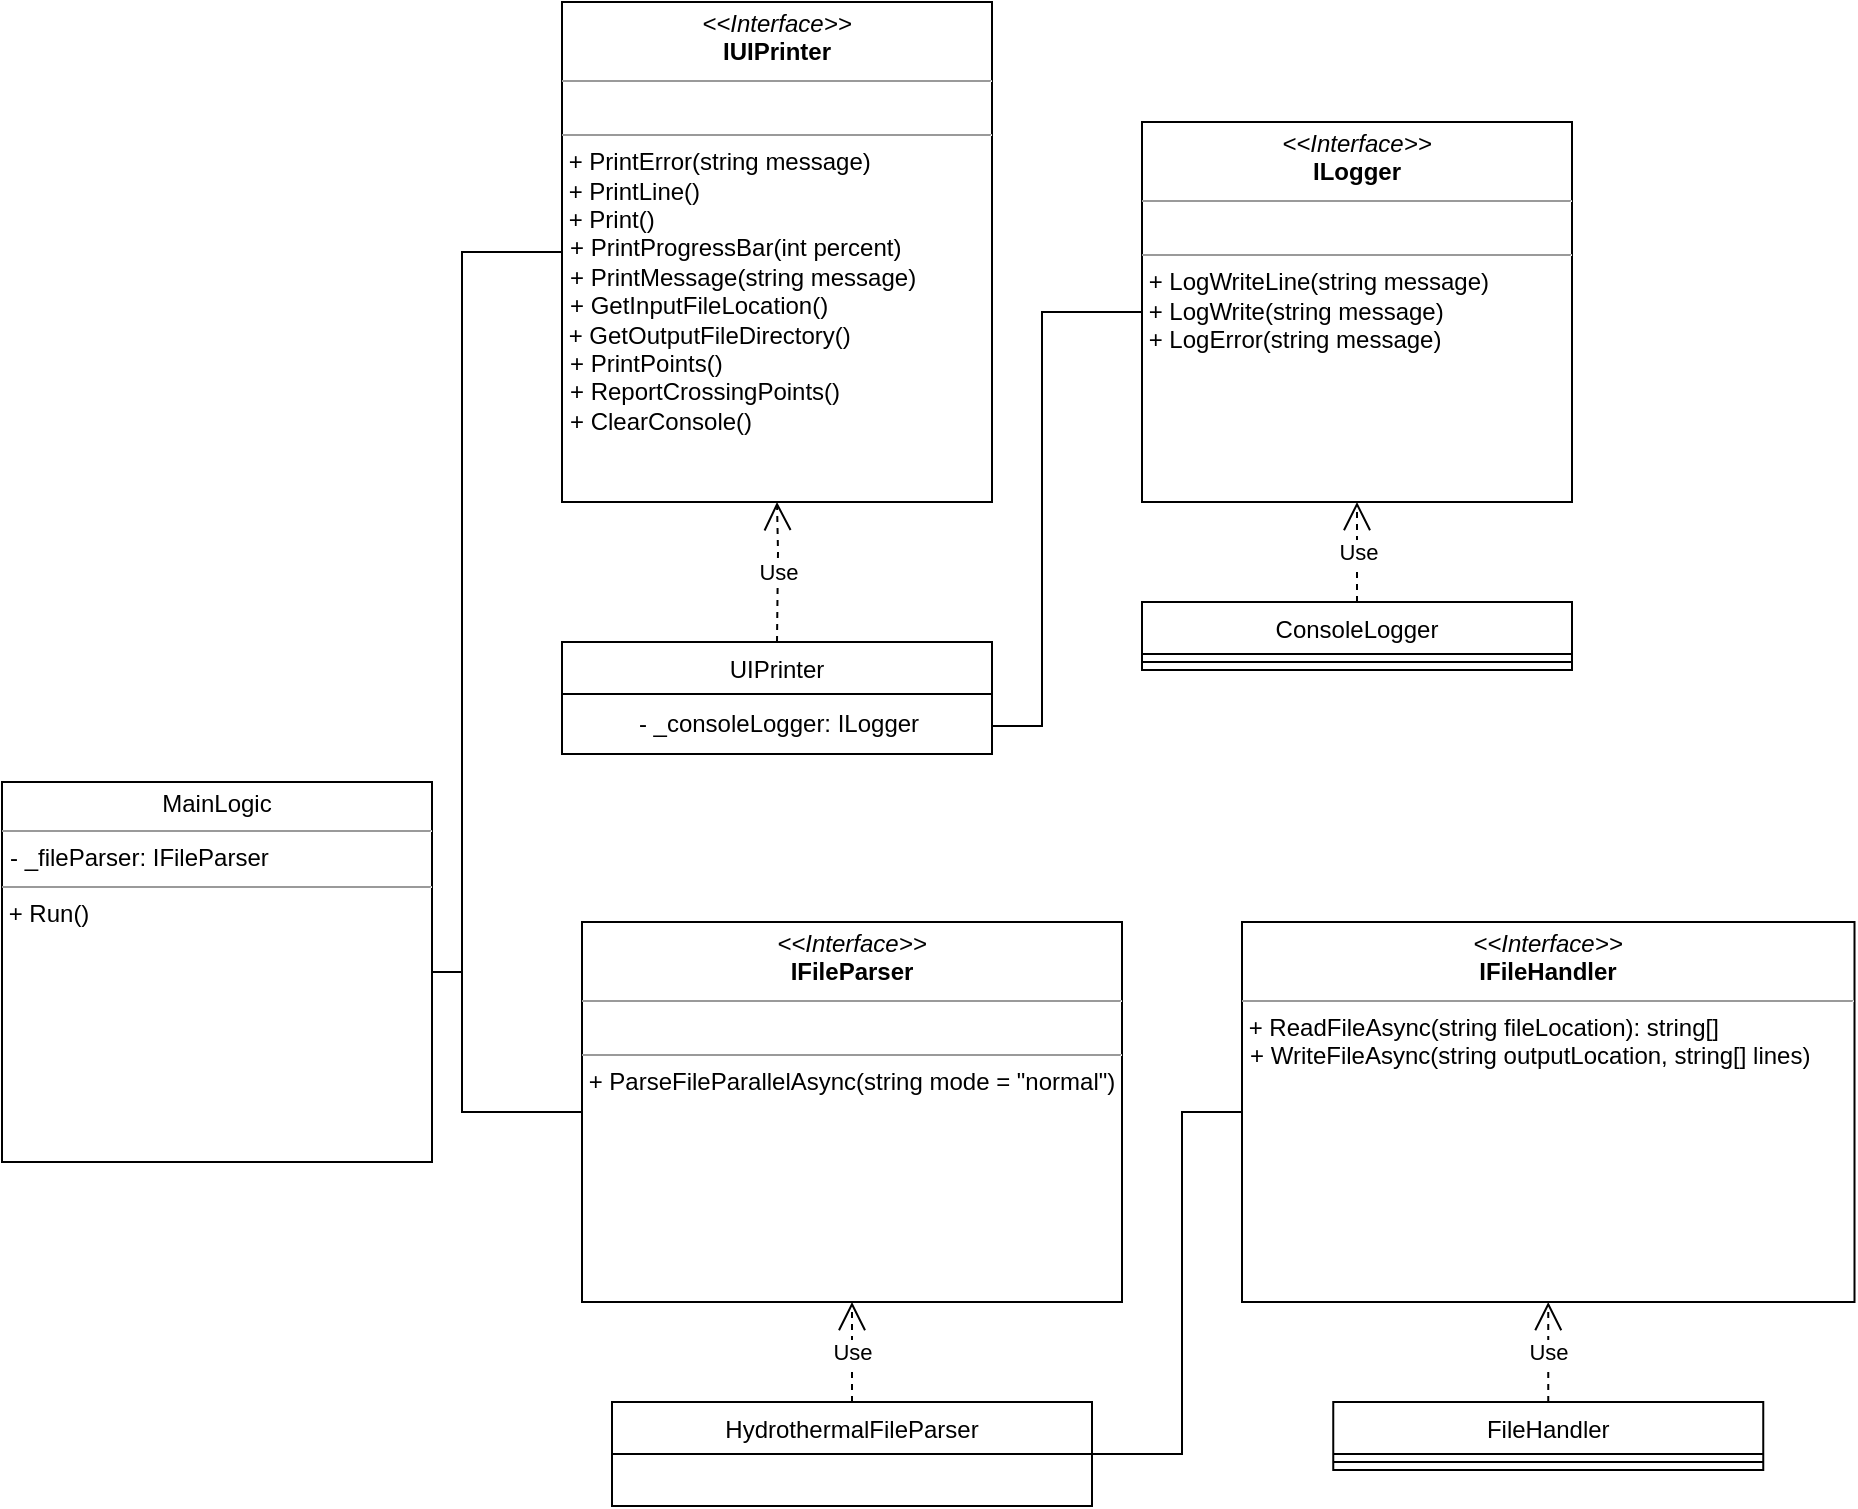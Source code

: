 <mxfile version="20.8.13" type="device"><diagram id="C5RBs43oDa-KdzZeNtuy" name="Page-1"><mxGraphModel dx="1687" dy="889" grid="1" gridSize="10" guides="1" tooltips="1" connect="1" arrows="1" fold="1" page="1" pageScale="1" pageWidth="827" pageHeight="1169" math="0" shadow="0"><root><mxCell id="WIyWlLk6GJQsqaUBKTNV-0"/><mxCell id="WIyWlLk6GJQsqaUBKTNV-1" parent="WIyWlLk6GJQsqaUBKTNV-0"/><mxCell id="u6W1rbZ5G3GZW_-d9yAA-21" value="&lt;p style=&quot;margin:0px;margin-top:4px;text-align:center;&quot;&gt;&lt;i&gt;&amp;lt;&amp;lt;Interface&amp;gt;&amp;gt;&lt;/i&gt;&lt;br&gt;&lt;b&gt;IFileParser&lt;/b&gt;&lt;br&gt;&lt;/p&gt;&lt;hr size=&quot;1&quot;&gt;&lt;p style=&quot;margin:0px;margin-left:4px;&quot;&gt;&lt;br&gt;&lt;/p&gt;&lt;hr size=&quot;1&quot;&gt;&amp;nbsp;+ ParseFileParallelAsync(string mode = &quot;normal&quot;)" style="verticalAlign=top;align=left;overflow=fill;fontSize=12;fontFamily=Helvetica;html=1;direction=south;" parent="WIyWlLk6GJQsqaUBKTNV-1" vertex="1"><mxGeometry x="610" y="610" width="270" height="190" as="geometry"/></mxCell><mxCell id="u6W1rbZ5G3GZW_-d9yAA-24" value="Use" style="endArrow=open;endSize=12;dashed=1;html=1;rounded=0;exitX=0.5;exitY=0;exitDx=0;exitDy=0;entryX=1;entryY=0.5;entryDx=0;entryDy=0;" parent="WIyWlLk6GJQsqaUBKTNV-1" source="u6W1rbZ5G3GZW_-d9yAA-26" target="u6W1rbZ5G3GZW_-d9yAA-21" edge="1"><mxGeometry width="160" relative="1" as="geometry"><mxPoint x="713.75" y="945" as="sourcePoint"/><mxPoint x="591.25" y="1055" as="targetPoint"/><Array as="points"/></mxGeometry></mxCell><mxCell id="u6W1rbZ5G3GZW_-d9yAA-53" value="&lt;p style=&quot;margin:0px;margin-top:4px;text-align:center;&quot;&gt;MainLogic&lt;br&gt;&lt;/p&gt;&lt;hr size=&quot;1&quot;&gt;&lt;p style=&quot;margin:0px;margin-left:4px;&quot;&gt;- _fileParser: IFileParser&lt;/p&gt;&lt;hr size=&quot;1&quot;&gt;&amp;nbsp;+ Run()" style="verticalAlign=top;align=left;overflow=fill;fontSize=12;fontFamily=Helvetica;html=1;direction=south;" parent="WIyWlLk6GJQsqaUBKTNV-1" vertex="1"><mxGeometry x="320" y="540" width="215" height="190" as="geometry"/></mxCell><mxCell id="7LkYLrlkYIZu47SqaTQl-0" value="ConsoleLogger" style="swimlane;fontStyle=0;align=center;verticalAlign=top;childLayout=stackLayout;horizontal=1;startSize=26;horizontalStack=0;resizeParent=1;resizeParentMax=0;resizeLast=0;collapsible=1;marginBottom=0;" parent="WIyWlLk6GJQsqaUBKTNV-1" vertex="1"><mxGeometry x="890" y="450" width="215" height="34" as="geometry"/></mxCell><mxCell id="7LkYLrlkYIZu47SqaTQl-1" value="" style="line;strokeWidth=1;fillColor=none;align=left;verticalAlign=middle;spacingTop=-1;spacingLeft=3;spacingRight=3;rotatable=0;labelPosition=right;points=[];portConstraint=eastwest;strokeColor=inherit;" parent="7LkYLrlkYIZu47SqaTQl-0" vertex="1"><mxGeometry y="26" width="215" height="8" as="geometry"/></mxCell><mxCell id="7LkYLrlkYIZu47SqaTQl-2" value="&lt;p style=&quot;margin:0px;margin-top:4px;text-align:center;&quot;&gt;&lt;i&gt;&amp;lt;&amp;lt;Interface&amp;gt;&amp;gt;&lt;/i&gt;&lt;br&gt;&lt;b&gt;ILogger&lt;/b&gt;&lt;br&gt;&lt;/p&gt;&lt;hr size=&quot;1&quot;&gt;&lt;p style=&quot;margin:0px;margin-left:4px;&quot;&gt;&lt;br&gt;&lt;/p&gt;&lt;hr size=&quot;1&quot;&gt;&amp;nbsp;+ LogWriteLine(string message)&lt;br&gt;&amp;nbsp;+ LogWrite(string message)&lt;br&gt;&amp;nbsp;+ LogError(string message)&lt;br&gt;&amp;nbsp;" style="verticalAlign=top;align=left;overflow=fill;fontSize=12;fontFamily=Helvetica;html=1;direction=south;" parent="WIyWlLk6GJQsqaUBKTNV-1" vertex="1"><mxGeometry x="890" y="210" width="215" height="190" as="geometry"/></mxCell><mxCell id="7LkYLrlkYIZu47SqaTQl-3" value="Use" style="endArrow=open;endSize=12;dashed=1;html=1;rounded=0;exitX=0.5;exitY=0;exitDx=0;exitDy=0;entryX=1;entryY=0.5;entryDx=0;entryDy=0;" parent="WIyWlLk6GJQsqaUBKTNV-1" source="7LkYLrlkYIZu47SqaTQl-0" target="7LkYLrlkYIZu47SqaTQl-2" edge="1"><mxGeometry width="160" relative="1" as="geometry"><mxPoint x="735" y="755" as="sourcePoint"/><mxPoint x="895" y="755" as="targetPoint"/><Array as="points"/></mxGeometry></mxCell><mxCell id="7LkYLrlkYIZu47SqaTQl-4" value="FileHandler" style="swimlane;fontStyle=0;align=center;verticalAlign=top;childLayout=stackLayout;horizontal=1;startSize=26;horizontalStack=0;resizeParent=1;resizeParentMax=0;resizeLast=0;collapsible=1;marginBottom=0;" parent="WIyWlLk6GJQsqaUBKTNV-1" vertex="1"><mxGeometry x="985.63" y="850" width="215" height="34" as="geometry"/></mxCell><mxCell id="7LkYLrlkYIZu47SqaTQl-5" value="" style="line;strokeWidth=1;fillColor=none;align=left;verticalAlign=middle;spacingTop=-1;spacingLeft=3;spacingRight=3;rotatable=0;labelPosition=right;points=[];portConstraint=eastwest;strokeColor=inherit;" parent="7LkYLrlkYIZu47SqaTQl-4" vertex="1"><mxGeometry y="26" width="215" height="8" as="geometry"/></mxCell><mxCell id="7LkYLrlkYIZu47SqaTQl-6" value="&lt;p style=&quot;margin:0px;margin-top:4px;text-align:center;&quot;&gt;&lt;i&gt;&amp;lt;&amp;lt;Interface&amp;gt;&amp;gt;&lt;/i&gt;&lt;br&gt;&lt;b&gt;IFileHandler&lt;/b&gt;&lt;br&gt;&lt;/p&gt;&lt;hr size=&quot;1&quot;&gt;&lt;p style=&quot;margin:0px;margin-left:4px;&quot;&gt;&lt;/p&gt;&amp;nbsp;+ ReadFileAsync(string fileLocation): string[]&lt;br style=&quot;border-color: var(--border-color);&quot;&gt;&lt;p style=&quot;margin:0px;margin-left:4px;&quot;&gt;+&amp;nbsp;WriteFileAsync(string outputLocation, string[] lines)&lt;/p&gt;" style="verticalAlign=top;align=left;overflow=fill;fontSize=12;fontFamily=Helvetica;html=1;direction=south;" parent="WIyWlLk6GJQsqaUBKTNV-1" vertex="1"><mxGeometry x="940" y="610" width="306.25" height="190" as="geometry"/></mxCell><mxCell id="7LkYLrlkYIZu47SqaTQl-7" value="Use" style="endArrow=open;endSize=12;dashed=1;html=1;rounded=0;exitX=0.5;exitY=0;exitDx=0;exitDy=0;entryX=1;entryY=0.5;entryDx=0;entryDy=0;" parent="WIyWlLk6GJQsqaUBKTNV-1" source="7LkYLrlkYIZu47SqaTQl-4" target="7LkYLrlkYIZu47SqaTQl-6" edge="1"><mxGeometry width="160" relative="1" as="geometry"><mxPoint x="825" y="1235" as="sourcePoint"/><mxPoint x="985" y="1235" as="targetPoint"/><Array as="points"/></mxGeometry></mxCell><mxCell id="7LkYLrlkYIZu47SqaTQl-12" value="UIPrinter" style="swimlane;fontStyle=0;align=center;verticalAlign=top;childLayout=stackLayout;horizontal=1;startSize=26;horizontalStack=0;resizeParent=1;resizeParentMax=0;resizeLast=0;collapsible=1;marginBottom=0;" parent="WIyWlLk6GJQsqaUBKTNV-1" vertex="1"><mxGeometry x="600" y="470" width="215" height="56" as="geometry"/></mxCell><mxCell id="7LkYLrlkYIZu47SqaTQl-24" value="- _consoleLogger: ILogger" style="text;html=1;align=center;verticalAlign=middle;resizable=0;points=[];autosize=1;strokeColor=none;fillColor=none;" parent="7LkYLrlkYIZu47SqaTQl-12" vertex="1"><mxGeometry y="26" width="215" height="30" as="geometry"/></mxCell><mxCell id="7LkYLrlkYIZu47SqaTQl-14" value="&lt;p style=&quot;margin:0px;margin-top:4px;text-align:center;&quot;&gt;&lt;i&gt;&amp;lt;&amp;lt;Interface&amp;gt;&amp;gt;&lt;/i&gt;&lt;br&gt;&lt;b&gt;IUIPrinter&lt;/b&gt;&lt;br&gt;&lt;/p&gt;&lt;hr size=&quot;1&quot;&gt;&lt;p style=&quot;margin:0px;margin-left:4px;&quot;&gt;&lt;br&gt;&lt;/p&gt;&lt;hr size=&quot;1&quot;&gt;&amp;nbsp;+ PrintError(string message)&lt;br style=&quot;border-color: var(--border-color);&quot;&gt;&amp;nbsp;+ PrintLine()&lt;br&gt;&amp;nbsp;+ Print()&lt;br style=&quot;border-color: var(--border-color);&quot;&gt;&lt;p style=&quot;border-color: var(--border-color); margin: 0px 0px 0px 4px;&quot;&gt;+ PrintProgressBar(int percent)&lt;/p&gt;&lt;p style=&quot;border-color: var(--border-color); margin: 0px 0px 0px 4px;&quot;&gt;+ PrintMessage(string message)&lt;/p&gt;&lt;p style=&quot;border-color: var(--border-color); margin: 0px 0px 0px 4px;&quot;&gt;+ GetInputFileLocation()&lt;br&gt;&lt;/p&gt;&lt;span style=&quot;background-color: initial;&quot;&gt;&amp;nbsp;+ GetOutputFileDirectory()&lt;/span&gt;&lt;br&gt;&lt;p style=&quot;border-color: var(--border-color); margin: 0px 0px 0px 4px;&quot;&gt;+ PrintPoints()&lt;br&gt;&lt;/p&gt;&lt;p style=&quot;border-color: var(--border-color); margin: 0px 0px 0px 4px;&quot;&gt;+ ReportCrossingPoints()&lt;br&gt;&lt;/p&gt;&lt;p style=&quot;border-color: var(--border-color); margin: 0px 0px 0px 4px;&quot;&gt;+ ClearConsole()&lt;br&gt;&lt;/p&gt;&amp;nbsp;" style="verticalAlign=top;align=left;overflow=fill;fontSize=12;fontFamily=Helvetica;html=1;direction=south;" parent="WIyWlLk6GJQsqaUBKTNV-1" vertex="1"><mxGeometry x="600" y="150" width="215" height="250" as="geometry"/></mxCell><mxCell id="7LkYLrlkYIZu47SqaTQl-15" value="Use" style="endArrow=open;endSize=12;dashed=1;html=1;rounded=0;exitX=0.5;exitY=0;exitDx=0;exitDy=0;entryX=1;entryY=0.5;entryDx=0;entryDy=0;" parent="WIyWlLk6GJQsqaUBKTNV-1" source="7LkYLrlkYIZu47SqaTQl-12" target="7LkYLrlkYIZu47SqaTQl-14" edge="1"><mxGeometry width="160" relative="1" as="geometry"><mxPoint x="425" y="555" as="sourcePoint"/><mxPoint x="585" y="555" as="targetPoint"/><Array as="points"><mxPoint x="708" y="425"/></Array></mxGeometry></mxCell><mxCell id="7LkYLrlkYIZu47SqaTQl-16" value="" style="endArrow=none;html=1;rounded=0;entryX=0.5;entryY=1;entryDx=0;entryDy=0;exitX=1;exitY=0.75;exitDx=0;exitDy=0;" parent="WIyWlLk6GJQsqaUBKTNV-1" source="7LkYLrlkYIZu47SqaTQl-12" target="7LkYLrlkYIZu47SqaTQl-2" edge="1"><mxGeometry width="50" height="50" relative="1" as="geometry"><mxPoint x="740" y="530" as="sourcePoint"/><mxPoint x="850" y="730" as="targetPoint"/><Array as="points"><mxPoint x="840" y="512"/><mxPoint x="840" y="505"/><mxPoint x="840" y="305"/></Array></mxGeometry></mxCell><mxCell id="7LkYLrlkYIZu47SqaTQl-21" value="" style="endArrow=none;html=1;rounded=0;entryX=0.5;entryY=1;entryDx=0;entryDy=0;exitX=0.5;exitY=0;exitDx=0;exitDy=0;" parent="WIyWlLk6GJQsqaUBKTNV-1" source="u6W1rbZ5G3GZW_-d9yAA-53" target="7LkYLrlkYIZu47SqaTQl-14" edge="1"><mxGeometry width="50" height="50" relative="1" as="geometry"><mxPoint x="320" y="462" as="sourcePoint"/><mxPoint x="640" y="630" as="targetPoint"/><Array as="points"><mxPoint x="550" y="635"/><mxPoint x="550" y="520"/><mxPoint x="550" y="275"/></Array></mxGeometry></mxCell><mxCell id="7LkYLrlkYIZu47SqaTQl-23" value="" style="endArrow=none;html=1;rounded=0;entryX=0.5;entryY=1;entryDx=0;entryDy=0;exitX=0.5;exitY=0;exitDx=0;exitDy=0;" parent="WIyWlLk6GJQsqaUBKTNV-1" target="u6W1rbZ5G3GZW_-d9yAA-21" edge="1" source="u6W1rbZ5G3GZW_-d9yAA-53"><mxGeometry width="50" height="50" relative="1" as="geometry"><mxPoint x="430" y="635" as="sourcePoint"/><mxPoint x="560" y="360" as="targetPoint"/><Array as="points"><mxPoint x="550" y="635"/><mxPoint x="550" y="705"/></Array></mxGeometry></mxCell><mxCell id="u6W1rbZ5G3GZW_-d9yAA-26" value="HydrothermalFileParser" style="swimlane;fontStyle=0;align=center;verticalAlign=top;childLayout=stackLayout;horizontal=1;startSize=26;horizontalStack=0;resizeParent=1;resizeParentMax=0;resizeLast=0;collapsible=1;marginBottom=0;" parent="WIyWlLk6GJQsqaUBKTNV-1" vertex="1"><mxGeometry x="625" y="850" width="240" height="52" as="geometry"/></mxCell><mxCell id="7LkYLrlkYIZu47SqaTQl-27" value="" style="endArrow=none;html=1;rounded=0;entryX=0.5;entryY=1;entryDx=0;entryDy=0;exitX=1;exitY=0.5;exitDx=0;exitDy=0;" parent="WIyWlLk6GJQsqaUBKTNV-1" source="u6W1rbZ5G3GZW_-d9yAA-26" target="7LkYLrlkYIZu47SqaTQl-6" edge="1"><mxGeometry width="50" height="50" relative="1" as="geometry"><mxPoint x="840" y="980" as="sourcePoint"/><mxPoint x="1003.75" y="990" as="targetPoint"/><Array as="points"><mxPoint x="910" y="876"/><mxPoint x="910" y="705"/></Array></mxGeometry></mxCell></root></mxGraphModel></diagram></mxfile>